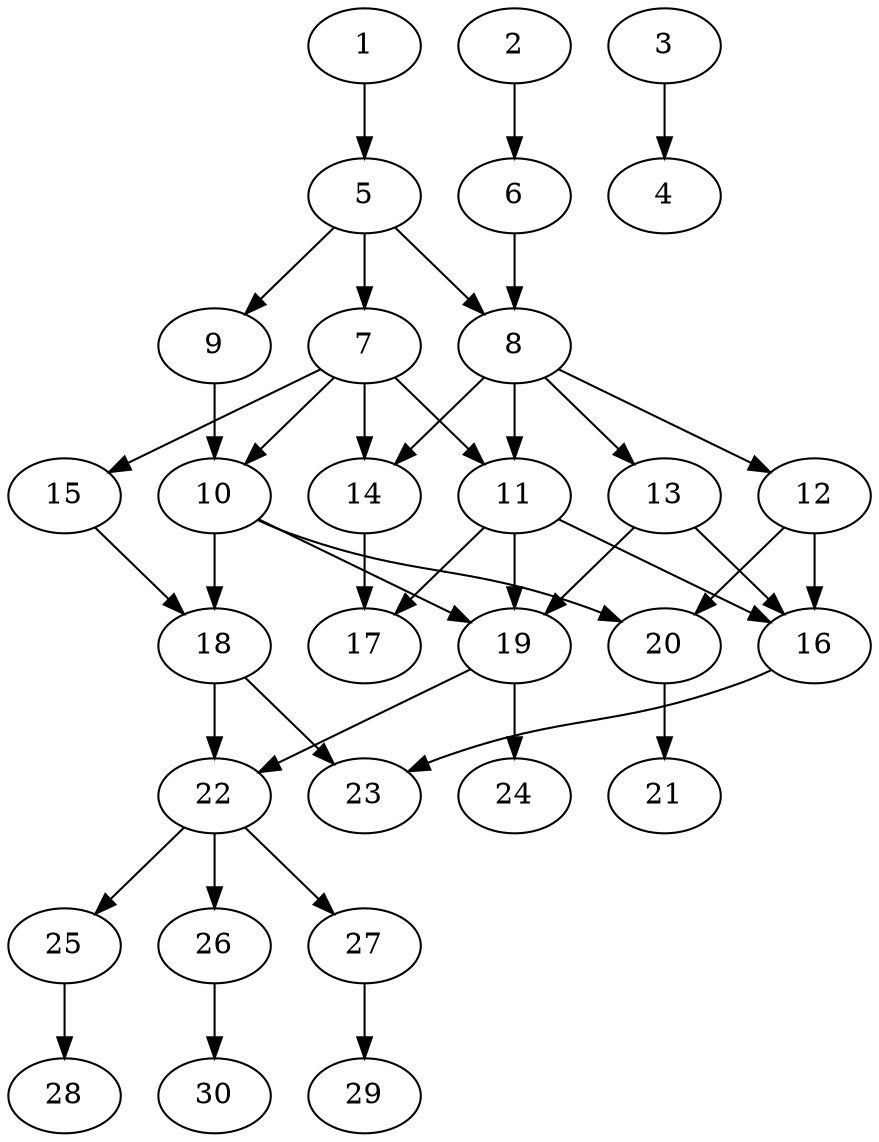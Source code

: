 // DAG automatically generated by daggen at Fri Jul 29 10:40:30 2022
// daggen.exe --dot -n 30 --ccr 0.5 --fat 0.5 --regular 0.5 --density 0.5 -o data\30/random_30_5.gv 
digraph G {
  1 [compute_size="81391441274", trans_size="872556", result_size="1024", ram="49487312",alpha="0.13"]
  1 -> 5 [size ="1024"]
  2 [compute_size="231928233984", trans_size="754527", result_size="13312", ram="46854704",alpha="0.15"]
  2 -> 6 [size ="13312"]
  3 [compute_size="6652434432", trans_size="916993", result_size="9216", ram="47651456",alpha="0.19"]
  3 -> 4 [size ="9216"]
  4 [compute_size="134217728000", trans_size="963635", result_size="0", ram="47543744",alpha="0.07"]
  5 [compute_size="782757789696", trans_size="336728", result_size="54272", ram="8048288",alpha="0.14"]
  5 -> 7 [size ="54272"]
  5 -> 8 [size ="54272"]
  5 -> 9 [size ="54272"]
  6 [compute_size="1709031424", trans_size="401592", result_size="70656", ram="15626144",alpha="0.00"]
  6 -> 8 [size ="70656"]
  7 [compute_size="1772683264", trans_size="988251", result_size="70656", ram="33599792",alpha="0.19"]
  7 -> 10 [size ="70656"]
  7 -> 11 [size ="70656"]
  7 -> 14 [size ="70656"]
  7 -> 15 [size ="70656"]
  8 [compute_size="134217728000", trans_size="800339", result_size="1024", ram="41098448",alpha="0.14"]
  8 -> 11 [size ="1024"]
  8 -> 12 [size ="1024"]
  8 -> 13 [size ="1024"]
  8 -> 14 [size ="1024"]
  9 [compute_size="549755813888", trans_size="1003468", result_size="91136", ram="51342176",alpha="0.16"]
  9 -> 10 [size ="91136"]
  10 [compute_size="68719476736", trans_size="47251", result_size="74752", ram="33221216",alpha="0.14"]
  10 -> 18 [size ="74752"]
  10 -> 19 [size ="74752"]
  10 -> 20 [size ="74752"]
  11 [compute_size="18445400064", trans_size="528636", result_size="9216", ram="29936000",alpha="0.15"]
  11 -> 16 [size ="9216"]
  11 -> 17 [size ="9216"]
  11 -> 19 [size ="9216"]
  12 [compute_size="405397045248", trans_size="97698", result_size="91136", ram="30127664",alpha="0.13"]
  12 -> 16 [size ="91136"]
  12 -> 20 [size ="91136"]
  13 [compute_size="291716383719", trans_size="917696", result_size="1024", ram="28177760",alpha="0.16"]
  13 -> 16 [size ="1024"]
  13 -> 19 [size ="1024"]
  14 [compute_size="461879133631", trans_size="1025846", result_size="1024", ram="25581584",alpha="0.15"]
  14 -> 17 [size ="1024"]
  15 [compute_size="2260992000", trans_size="686978", result_size="74752", ram="50195360",alpha="0.02"]
  15 -> 18 [size ="74752"]
  16 [compute_size="4287299584", trans_size="495485", result_size="74752", ram="28182512",alpha="0.19"]
  16 -> 23 [size ="74752"]
  17 [compute_size="8313348096", trans_size="441585", result_size="0", ram="20359136",alpha="0.08"]
  18 [compute_size="1462075392", trans_size="647400", result_size="74752", ram="4298960",alpha="0.06"]
  18 -> 22 [size ="74752"]
  18 -> 23 [size ="74752"]
  19 [compute_size="29094182912", trans_size="176437", result_size="91136", ram="9307568",alpha="0.13"]
  19 -> 22 [size ="91136"]
  19 -> 24 [size ="91136"]
  20 [compute_size="13630570496", trans_size="830581", result_size="91136", ram="4796336",alpha="0.09"]
  20 -> 21 [size ="91136"]
  21 [compute_size="28991029248", trans_size="114513", result_size="0", ram="37944704",alpha="0.00"]
  22 [compute_size="78058645437", trans_size="172760", result_size="29696", ram="23012336",alpha="0.09"]
  22 -> 25 [size ="29696"]
  22 -> 26 [size ="29696"]
  22 -> 27 [size ="29696"]
  23 [compute_size="28991029248", trans_size="9016", result_size="0", ram="6025520",alpha="0.15"]
  24 [compute_size="8589934592", trans_size="987516", result_size="0", ram="39778976",alpha="0.03"]
  25 [compute_size="28991029248", trans_size="738735", result_size="29696", ram="6480128",alpha="0.03"]
  25 -> 28 [size ="29696"]
  26 [compute_size="11630297088", trans_size="349515", result_size="13312", ram="10551008",alpha="0.11"]
  26 -> 30 [size ="13312"]
  27 [compute_size="4638044160", trans_size="1028020", result_size="29696", ram="14951360",alpha="0.19"]
  27 -> 29 [size ="29696"]
  28 [compute_size="782757789696", trans_size="642317", result_size="0", ram="42817088",alpha="0.08"]
  29 [compute_size="167034224640", trans_size="453893", result_size="0", ram="46181504",alpha="0.08"]
  30 [compute_size="549755813888", trans_size="220969", result_size="0", ram="51739760",alpha="0.11"]
}
